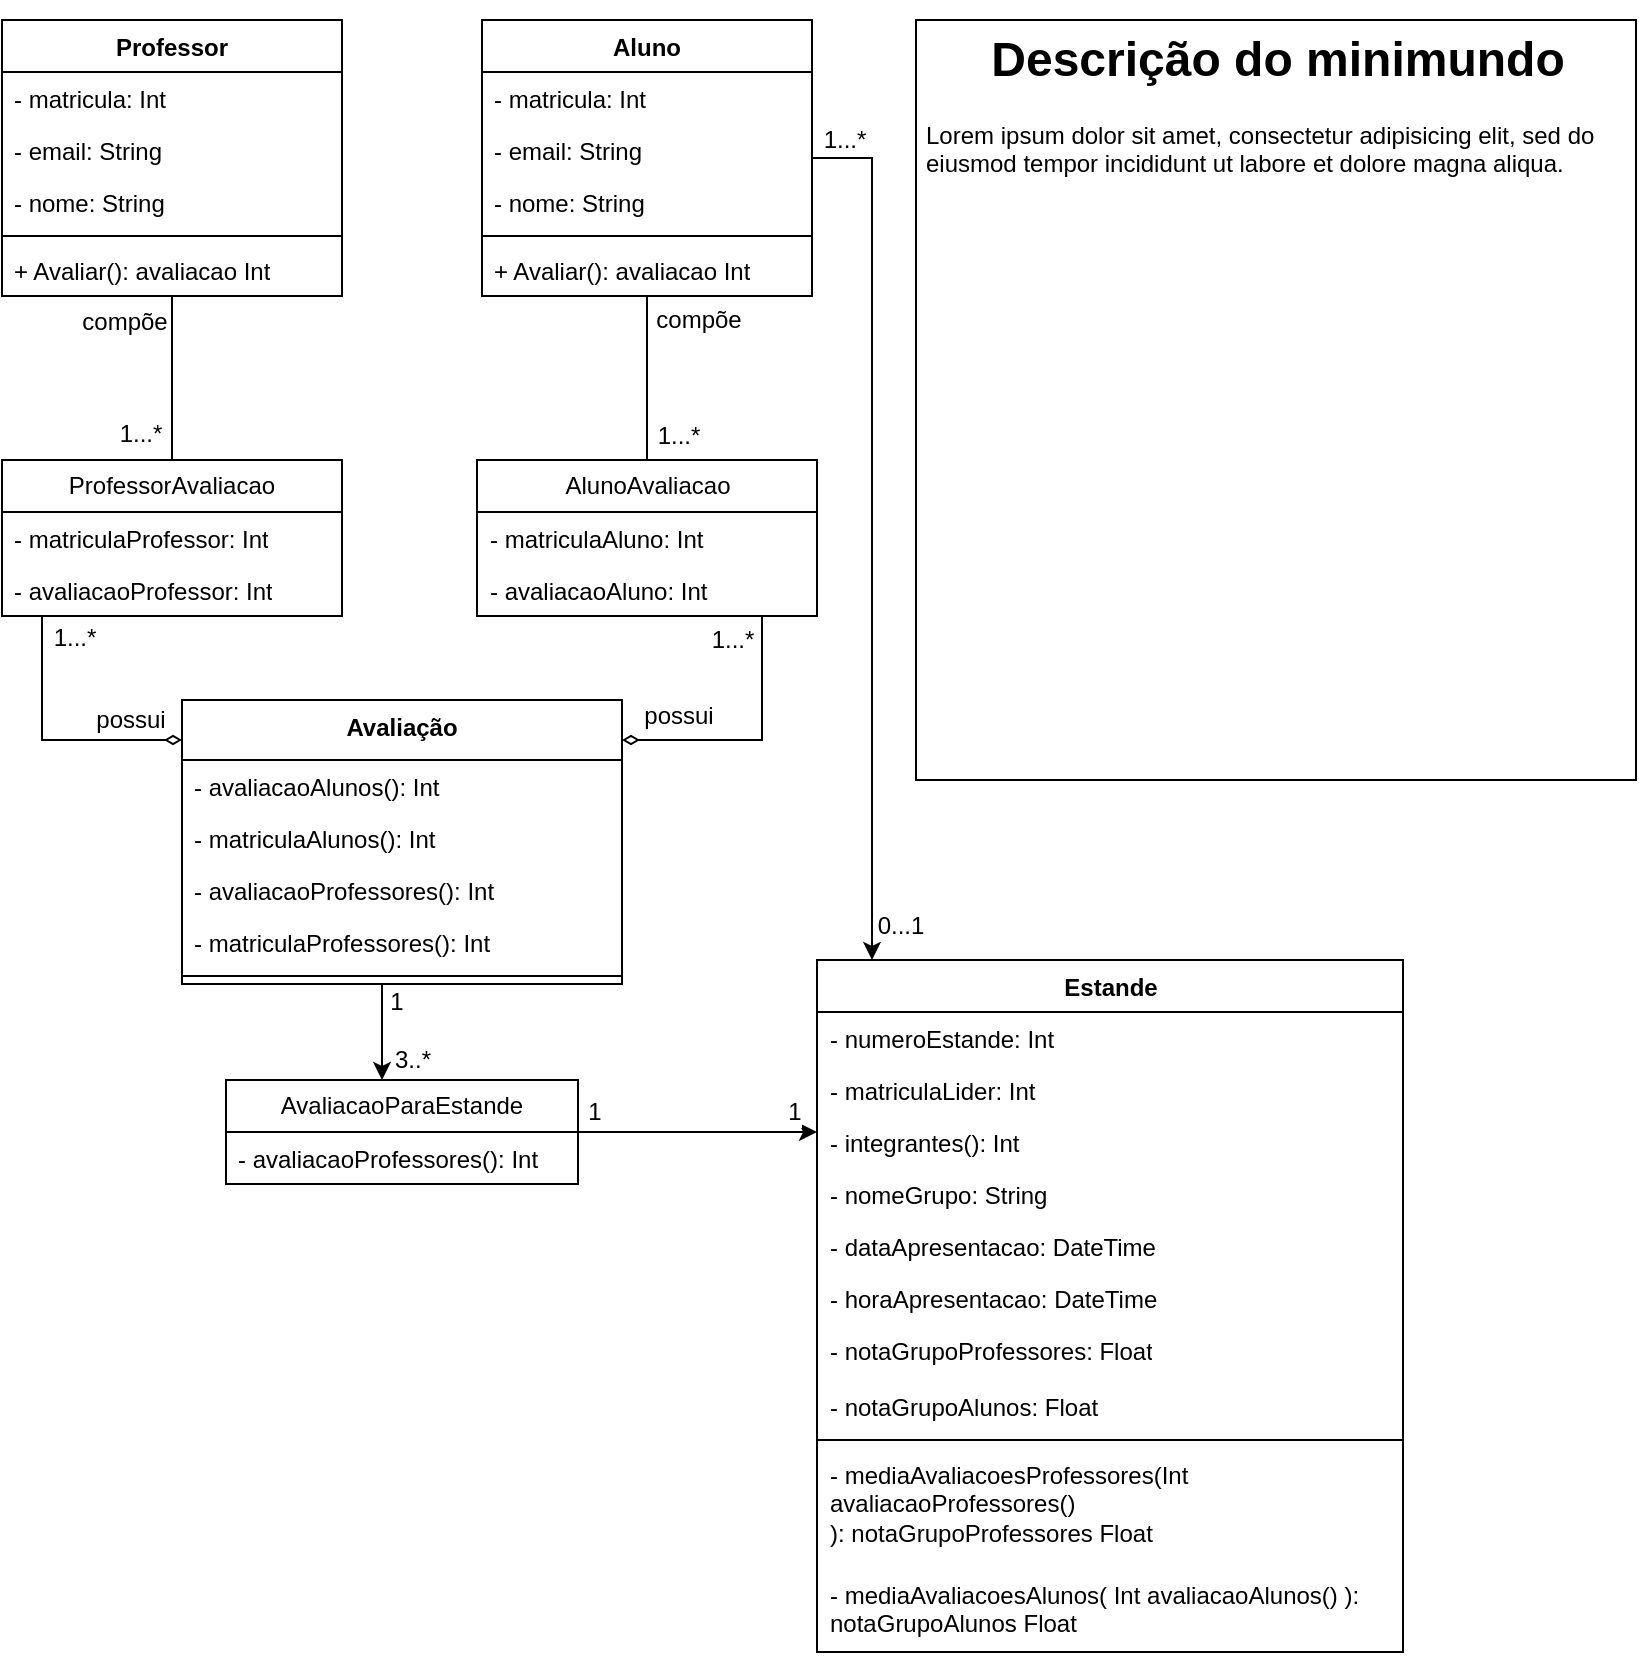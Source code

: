 <mxfile version="21.8.0" type="device">
  <diagram name="Página-1" id="iaq8zUBecWveMzKXrOw0">
    <mxGraphModel dx="1207" dy="604" grid="1" gridSize="10" guides="1" tooltips="1" connect="1" arrows="1" fold="1" page="1" pageScale="1" pageWidth="827" pageHeight="1169" math="0" shadow="0">
      <root>
        <mxCell id="0" />
        <mxCell id="1" parent="0" />
        <mxCell id="Qt1BKMFeOCnHc9ZQUntC-31" style="edgeStyle=orthogonalEdgeStyle;rounded=0;orthogonalLoop=1;jettySize=auto;html=1;endArrow=none;endFill=0;" parent="1" source="Stywcy1ySIEhhJxQaDxB-3" target="uE-dpMH4UthVh5TPI-2E-38" edge="1">
          <mxGeometry relative="1" as="geometry">
            <Array as="points" />
            <mxPoint x="318" y="393" as="sourcePoint" />
          </mxGeometry>
        </mxCell>
        <mxCell id="Qt1BKMFeOCnHc9ZQUntC-40" value="&lt;font style=&quot;font-size: 12px;&quot;&gt;compõe&lt;/font&gt;" style="edgeLabel;html=1;align=center;verticalAlign=middle;resizable=0;points=[];" parent="Qt1BKMFeOCnHc9ZQUntC-31" vertex="1" connectable="0">
          <mxGeometry x="-0.787" relative="1" as="geometry">
            <mxPoint x="25" y="3" as="offset" />
          </mxGeometry>
        </mxCell>
        <mxCell id="Qt1BKMFeOCnHc9ZQUntC-41" value="&lt;font style=&quot;font-size: 12px;&quot;&gt;1...*&lt;/font&gt;" style="edgeLabel;html=1;align=center;verticalAlign=middle;resizable=0;points=[];" parent="Qt1BKMFeOCnHc9ZQUntC-31" vertex="1" connectable="0">
          <mxGeometry x="0.693" y="1" relative="1" as="geometry">
            <mxPoint x="14" as="offset" />
          </mxGeometry>
        </mxCell>
        <mxCell id="Qt1BKMFeOCnHc9ZQUntC-47" style="edgeStyle=orthogonalEdgeStyle;rounded=0;orthogonalLoop=1;jettySize=auto;html=1;" parent="1" source="uE-dpMH4UthVh5TPI-2E-33" target="Qt1BKMFeOCnHc9ZQUntC-42" edge="1">
          <mxGeometry relative="1" as="geometry">
            <Array as="points">
              <mxPoint x="195" y="510" />
              <mxPoint x="195" y="510" />
            </Array>
            <mxPoint x="85" y="492" as="sourcePoint" />
            <mxPoint x="129" y="566.0" as="targetPoint" />
          </mxGeometry>
        </mxCell>
        <mxCell id="Qt1BKMFeOCnHc9ZQUntC-51" value="&lt;font style=&quot;font-size: 12px;&quot;&gt;3..*&lt;/font&gt;" style="edgeLabel;html=1;align=center;verticalAlign=middle;resizable=0;points=[];" parent="Qt1BKMFeOCnHc9ZQUntC-47" vertex="1" connectable="0">
          <mxGeometry x="0.682" y="2" relative="1" as="geometry">
            <mxPoint x="13" y="-3" as="offset" />
          </mxGeometry>
        </mxCell>
        <mxCell id="Qt1BKMFeOCnHc9ZQUntC-52" value="&lt;font style=&quot;font-size: 12px;&quot;&gt;1&lt;/font&gt;" style="edgeLabel;html=1;align=center;verticalAlign=middle;resizable=0;points=[];" parent="Qt1BKMFeOCnHc9ZQUntC-47" vertex="1" connectable="0">
          <mxGeometry x="-0.429" y="1" relative="1" as="geometry">
            <mxPoint x="6" y="-5" as="offset" />
          </mxGeometry>
        </mxCell>
        <mxCell id="uE-dpMH4UthVh5TPI-2E-33" value="Avaliação" style="swimlane;fontStyle=1;align=center;verticalAlign=top;childLayout=stackLayout;horizontal=1;startSize=30;horizontalStack=0;resizeParent=1;resizeParentMax=0;resizeLast=0;collapsible=1;marginBottom=0;whiteSpace=wrap;html=1;" parent="1" vertex="1">
          <mxGeometry x="95" y="350" width="220" height="142" as="geometry" />
        </mxCell>
        <mxCell id="uE-dpMH4UthVh5TPI-2E-37" value="- avaliacaoAlunos(): Int" style="text;strokeColor=none;fillColor=none;align=left;verticalAlign=top;spacingLeft=4;spacingRight=4;overflow=hidden;rotatable=0;points=[[0,0.5],[1,0.5]];portConstraint=eastwest;whiteSpace=wrap;html=1;" parent="uE-dpMH4UthVh5TPI-2E-33" vertex="1">
          <mxGeometry y="30" width="220" height="26" as="geometry" />
        </mxCell>
        <mxCell id="uE-dpMH4UthVh5TPI-2E-53" value="- matriculaAlunos(): Int" style="text;strokeColor=none;fillColor=none;align=left;verticalAlign=top;spacingLeft=4;spacingRight=4;overflow=hidden;rotatable=0;points=[[0,0.5],[1,0.5]];portConstraint=eastwest;whiteSpace=wrap;html=1;" parent="uE-dpMH4UthVh5TPI-2E-33" vertex="1">
          <mxGeometry y="56" width="220" height="26" as="geometry" />
        </mxCell>
        <mxCell id="uE-dpMH4UthVh5TPI-2E-51" value="- avaliacaoProfessores(): Int" style="text;strokeColor=none;fillColor=none;align=left;verticalAlign=top;spacingLeft=4;spacingRight=4;overflow=hidden;rotatable=0;points=[[0,0.5],[1,0.5]];portConstraint=eastwest;whiteSpace=wrap;html=1;" parent="uE-dpMH4UthVh5TPI-2E-33" vertex="1">
          <mxGeometry y="82" width="220" height="26" as="geometry" />
        </mxCell>
        <mxCell id="uE-dpMH4UthVh5TPI-2E-42" value="- matriculaProfessores(): Int" style="text;strokeColor=none;fillColor=none;align=left;verticalAlign=top;spacingLeft=4;spacingRight=4;overflow=hidden;rotatable=0;points=[[0,0.5],[1,0.5]];portConstraint=eastwest;whiteSpace=wrap;html=1;" parent="uE-dpMH4UthVh5TPI-2E-33" vertex="1">
          <mxGeometry y="108" width="220" height="26" as="geometry" />
        </mxCell>
        <mxCell id="uE-dpMH4UthVh5TPI-2E-35" value="" style="line;strokeWidth=1;fillColor=none;align=left;verticalAlign=middle;spacingTop=-1;spacingLeft=3;spacingRight=3;rotatable=0;labelPosition=right;points=[];portConstraint=eastwest;strokeColor=inherit;" parent="uE-dpMH4UthVh5TPI-2E-33" vertex="1">
          <mxGeometry y="134" width="220" height="8" as="geometry" />
        </mxCell>
        <mxCell id="Qt1BKMFeOCnHc9ZQUntC-32" style="edgeStyle=orthogonalEdgeStyle;rounded=0;orthogonalLoop=1;jettySize=auto;html=1;endArrow=diamondThin;endFill=0;" parent="1" target="uE-dpMH4UthVh5TPI-2E-33" edge="1" source="uE-dpMH4UthVh5TPI-2E-38">
          <mxGeometry relative="1" as="geometry">
            <mxPoint x="272.0" y="310" as="sourcePoint" />
            <Array as="points">
              <mxPoint x="385" y="370" />
            </Array>
          </mxGeometry>
        </mxCell>
        <mxCell id="Qt1BKMFeOCnHc9ZQUntC-38" value="&lt;font style=&quot;font-size: 12px;&quot;&gt;possui&lt;/font&gt;" style="edgeLabel;html=1;align=center;verticalAlign=middle;resizable=0;points=[];" parent="Qt1BKMFeOCnHc9ZQUntC-32" vertex="1" connectable="0">
          <mxGeometry x="0.733" relative="1" as="geometry">
            <mxPoint x="10" y="-12" as="offset" />
          </mxGeometry>
        </mxCell>
        <mxCell id="Qt1BKMFeOCnHc9ZQUntC-39" value="&lt;font style=&quot;font-size: 12px;&quot;&gt;1...*&lt;/font&gt;" style="edgeLabel;html=1;align=center;verticalAlign=middle;resizable=0;points=[];" parent="Qt1BKMFeOCnHc9ZQUntC-32" vertex="1" connectable="0">
          <mxGeometry x="-0.872" relative="1" as="geometry">
            <mxPoint x="-15" y="3" as="offset" />
          </mxGeometry>
        </mxCell>
        <mxCell id="uE-dpMH4UthVh5TPI-2E-38" value="AlunoAvaliacao" style="swimlane;fontStyle=0;childLayout=stackLayout;horizontal=1;startSize=26;fillColor=none;horizontalStack=0;resizeParent=1;resizeParentMax=0;resizeLast=0;collapsible=1;marginBottom=0;whiteSpace=wrap;html=1;" parent="1" vertex="1">
          <mxGeometry x="242.5" y="230" width="170" height="78" as="geometry" />
        </mxCell>
        <mxCell id="uE-dpMH4UthVh5TPI-2E-39" value="- matriculaAluno: Int" style="text;strokeColor=none;fillColor=none;align=left;verticalAlign=top;spacingLeft=4;spacingRight=4;overflow=hidden;rotatable=0;points=[[0,0.5],[1,0.5]];portConstraint=eastwest;whiteSpace=wrap;html=1;" parent="uE-dpMH4UthVh5TPI-2E-38" vertex="1">
          <mxGeometry y="26" width="170" height="26" as="geometry" />
        </mxCell>
        <mxCell id="uE-dpMH4UthVh5TPI-2E-40" value="- avaliacaoAluno: Int" style="text;strokeColor=none;fillColor=none;align=left;verticalAlign=top;spacingLeft=4;spacingRight=4;overflow=hidden;rotatable=0;points=[[0,0.5],[1,0.5]];portConstraint=eastwest;whiteSpace=wrap;html=1;" parent="uE-dpMH4UthVh5TPI-2E-38" vertex="1">
          <mxGeometry y="52" width="170" height="26" as="geometry" />
        </mxCell>
        <mxCell id="uE-dpMH4UthVh5TPI-2E-43" value="Estande" style="swimlane;fontStyle=1;align=center;verticalAlign=top;childLayout=stackLayout;horizontal=1;startSize=26;horizontalStack=0;resizeParent=1;resizeParentMax=0;resizeLast=0;collapsible=1;marginBottom=0;whiteSpace=wrap;html=1;" parent="1" vertex="1">
          <mxGeometry x="412.5" y="480" width="293" height="346" as="geometry" />
        </mxCell>
        <mxCell id="Stywcy1ySIEhhJxQaDxB-2" value="- numeroEstande: Int" style="text;strokeColor=none;fillColor=none;align=left;verticalAlign=top;spacingLeft=4;spacingRight=4;overflow=hidden;rotatable=0;points=[[0,0.5],[1,0.5]];portConstraint=eastwest;whiteSpace=wrap;html=1;" vertex="1" parent="uE-dpMH4UthVh5TPI-2E-43">
          <mxGeometry y="26" width="293" height="26" as="geometry" />
        </mxCell>
        <mxCell id="Stywcy1ySIEhhJxQaDxB-1" value="- matriculaLider: Int" style="text;strokeColor=none;fillColor=none;align=left;verticalAlign=top;spacingLeft=4;spacingRight=4;overflow=hidden;rotatable=0;points=[[0,0.5],[1,0.5]];portConstraint=eastwest;whiteSpace=wrap;html=1;" vertex="1" parent="uE-dpMH4UthVh5TPI-2E-43">
          <mxGeometry y="52" width="293" height="26" as="geometry" />
        </mxCell>
        <mxCell id="uE-dpMH4UthVh5TPI-2E-50" value="- integrantes(): Int" style="text;strokeColor=none;fillColor=none;align=left;verticalAlign=top;spacingLeft=4;spacingRight=4;overflow=hidden;rotatable=0;points=[[0,0.5],[1,0.5]];portConstraint=eastwest;whiteSpace=wrap;html=1;" parent="uE-dpMH4UthVh5TPI-2E-43" vertex="1">
          <mxGeometry y="78" width="293" height="26" as="geometry" />
        </mxCell>
        <mxCell id="Qt1BKMFeOCnHc9ZQUntC-3" value="- nomeGrupo: String" style="text;strokeColor=none;fillColor=none;align=left;verticalAlign=top;spacingLeft=4;spacingRight=4;overflow=hidden;rotatable=0;points=[[0,0.5],[1,0.5]];portConstraint=eastwest;whiteSpace=wrap;html=1;" parent="uE-dpMH4UthVh5TPI-2E-43" vertex="1">
          <mxGeometry y="104" width="293" height="26" as="geometry" />
        </mxCell>
        <mxCell id="Qt1BKMFeOCnHc9ZQUntC-2" value="- dataApresentacao: DateTime" style="text;strokeColor=none;fillColor=none;align=left;verticalAlign=top;spacingLeft=4;spacingRight=4;overflow=hidden;rotatable=0;points=[[0,0.5],[1,0.5]];portConstraint=eastwest;whiteSpace=wrap;html=1;" parent="uE-dpMH4UthVh5TPI-2E-43" vertex="1">
          <mxGeometry y="130" width="293" height="26" as="geometry" />
        </mxCell>
        <mxCell id="Qt1BKMFeOCnHc9ZQUntC-1" value="- horaApresentacao: DateTime" style="text;strokeColor=none;fillColor=none;align=left;verticalAlign=top;spacingLeft=4;spacingRight=4;overflow=hidden;rotatable=0;points=[[0,0.5],[1,0.5]];portConstraint=eastwest;whiteSpace=wrap;html=1;" parent="uE-dpMH4UthVh5TPI-2E-43" vertex="1">
          <mxGeometry y="156" width="293" height="26" as="geometry" />
        </mxCell>
        <mxCell id="uE-dpMH4UthVh5TPI-2E-44" value="- notaGrupoProfessores:&amp;nbsp;Float" style="text;strokeColor=none;fillColor=none;align=left;verticalAlign=top;spacingLeft=4;spacingRight=4;overflow=hidden;rotatable=0;points=[[0,0.5],[1,0.5]];portConstraint=eastwest;whiteSpace=wrap;html=1;" parent="uE-dpMH4UthVh5TPI-2E-43" vertex="1">
          <mxGeometry y="182" width="293" height="28" as="geometry" />
        </mxCell>
        <mxCell id="Qt1BKMFeOCnHc9ZQUntC-24" value="- notaGrupoAlunos:&amp;nbsp;Float" style="text;strokeColor=none;fillColor=none;align=left;verticalAlign=top;spacingLeft=4;spacingRight=4;overflow=hidden;rotatable=0;points=[[0,0.5],[1,0.5]];portConstraint=eastwest;whiteSpace=wrap;html=1;" parent="uE-dpMH4UthVh5TPI-2E-43" vertex="1">
          <mxGeometry y="210" width="293" height="26" as="geometry" />
        </mxCell>
        <mxCell id="uE-dpMH4UthVh5TPI-2E-45" value="" style="line;strokeWidth=1;fillColor=none;align=left;verticalAlign=middle;spacingTop=-1;spacingLeft=3;spacingRight=3;rotatable=0;labelPosition=right;points=[];portConstraint=eastwest;strokeColor=inherit;" parent="uE-dpMH4UthVh5TPI-2E-43" vertex="1">
          <mxGeometry y="236" width="293" height="8" as="geometry" />
        </mxCell>
        <mxCell id="Qt1BKMFeOCnHc9ZQUntC-30" value="- mediaAvaliacoesProfessores(Int avaliacaoProfessores()&lt;br&gt;): notaGrupoProfessores Float" style="text;strokeColor=none;fillColor=none;align=left;verticalAlign=top;spacingLeft=4;spacingRight=4;overflow=hidden;rotatable=0;points=[[0,0.5],[1,0.5]];portConstraint=eastwest;whiteSpace=wrap;html=1;" parent="uE-dpMH4UthVh5TPI-2E-43" vertex="1">
          <mxGeometry y="244" width="293" height="60" as="geometry" />
        </mxCell>
        <mxCell id="Qt1BKMFeOCnHc9ZQUntC-23" value="- mediaAvaliacoesAlunos( Int avaliacaoAlunos() ): notaGrupoAlunos Float" style="text;strokeColor=none;fillColor=none;align=left;verticalAlign=top;spacingLeft=4;spacingRight=4;overflow=hidden;rotatable=0;points=[[0,0.5],[1,0.5]];portConstraint=eastwest;whiteSpace=wrap;html=1;" parent="uE-dpMH4UthVh5TPI-2E-43" vertex="1">
          <mxGeometry y="304" width="293" height="42" as="geometry" />
        </mxCell>
        <mxCell id="Qt1BKMFeOCnHc9ZQUntC-26" style="edgeStyle=orthogonalEdgeStyle;rounded=0;orthogonalLoop=1;jettySize=auto;html=1;endArrow=diamondThin;endFill=0;startSize=6;strokeWidth=1;targetPerimeterSpacing=0;" parent="1" target="uE-dpMH4UthVh5TPI-2E-33" edge="1" source="uE-dpMH4UthVh5TPI-2E-55">
          <mxGeometry relative="1" as="geometry">
            <mxPoint x="112.0" y="310" as="sourcePoint" />
            <Array as="points">
              <mxPoint x="25" y="370" />
            </Array>
          </mxGeometry>
        </mxCell>
        <mxCell id="Qt1BKMFeOCnHc9ZQUntC-34" value="&lt;font style=&quot;font-size: 12px;&quot;&gt;possui&lt;/font&gt;" style="edgeLabel;html=1;align=center;verticalAlign=middle;resizable=0;points=[];" parent="Qt1BKMFeOCnHc9ZQUntC-26" vertex="1" connectable="0">
          <mxGeometry x="0.77" y="-1" relative="1" as="geometry">
            <mxPoint x="-11" y="-11" as="offset" />
          </mxGeometry>
        </mxCell>
        <mxCell id="Qt1BKMFeOCnHc9ZQUntC-35" value="&lt;font style=&quot;font-size: 12px;&quot;&gt;1...*&lt;/font&gt;" style="edgeLabel;html=1;align=center;verticalAlign=middle;resizable=0;points=[];" parent="Qt1BKMFeOCnHc9ZQUntC-26" vertex="1" connectable="0">
          <mxGeometry x="-0.848" y="1" relative="1" as="geometry">
            <mxPoint x="15" y="1" as="offset" />
          </mxGeometry>
        </mxCell>
        <mxCell id="uE-dpMH4UthVh5TPI-2E-55" value="ProfessorAvaliacao" style="swimlane;fontStyle=0;childLayout=stackLayout;horizontal=1;startSize=26;fillColor=none;horizontalStack=0;resizeParent=1;resizeParentMax=0;resizeLast=0;collapsible=1;marginBottom=0;whiteSpace=wrap;html=1;" parent="1" vertex="1">
          <mxGeometry x="5" y="230" width="170" height="78" as="geometry" />
        </mxCell>
        <mxCell id="uE-dpMH4UthVh5TPI-2E-56" value="- matriculaProfessor: Int" style="text;strokeColor=none;fillColor=none;align=left;verticalAlign=top;spacingLeft=4;spacingRight=4;overflow=hidden;rotatable=0;points=[[0,0.5],[1,0.5]];portConstraint=eastwest;whiteSpace=wrap;html=1;" parent="uE-dpMH4UthVh5TPI-2E-55" vertex="1">
          <mxGeometry y="26" width="170" height="26" as="geometry" />
        </mxCell>
        <mxCell id="uE-dpMH4UthVh5TPI-2E-57" value="- avaliacaoProfessor: Int" style="text;strokeColor=none;fillColor=none;align=left;verticalAlign=top;spacingLeft=4;spacingRight=4;overflow=hidden;rotatable=0;points=[[0,0.5],[1,0.5]];portConstraint=eastwest;whiteSpace=wrap;html=1;" parent="uE-dpMH4UthVh5TPI-2E-55" vertex="1">
          <mxGeometry y="52" width="170" height="26" as="geometry" />
        </mxCell>
        <mxCell id="Qt1BKMFeOCnHc9ZQUntC-25" style="edgeStyle=orthogonalEdgeStyle;rounded=0;orthogonalLoop=1;jettySize=auto;html=1;endArrow=none;endFill=0;" parent="1" source="Stywcy1ySIEhhJxQaDxB-12" target="uE-dpMH4UthVh5TPI-2E-55" edge="1">
          <mxGeometry relative="1" as="geometry">
            <Array as="points" />
            <mxPoint x="78" y="367.0" as="sourcePoint" />
          </mxGeometry>
        </mxCell>
        <mxCell id="Qt1BKMFeOCnHc9ZQUntC-36" value="&lt;font style=&quot;font-size: 12px;&quot;&gt;compõe&lt;/font&gt;" style="edgeLabel;html=1;align=center;verticalAlign=middle;resizable=0;points=[];" parent="Qt1BKMFeOCnHc9ZQUntC-25" vertex="1" connectable="0">
          <mxGeometry x="-0.7" relative="1" as="geometry">
            <mxPoint x="-24" as="offset" />
          </mxGeometry>
        </mxCell>
        <mxCell id="Qt1BKMFeOCnHc9ZQUntC-37" value="&lt;font style=&quot;font-size: 12px;&quot;&gt;1...*&lt;/font&gt;" style="edgeLabel;html=1;align=center;verticalAlign=middle;resizable=0;points=[];" parent="Qt1BKMFeOCnHc9ZQUntC-25" vertex="1" connectable="0">
          <mxGeometry x="0.791" y="-1" relative="1" as="geometry">
            <mxPoint x="-15" y="-5" as="offset" />
          </mxGeometry>
        </mxCell>
        <mxCell id="Qt1BKMFeOCnHc9ZQUntC-48" style="edgeStyle=orthogonalEdgeStyle;rounded=0;orthogonalLoop=1;jettySize=auto;html=1;" parent="1" source="Qt1BKMFeOCnHc9ZQUntC-42" target="uE-dpMH4UthVh5TPI-2E-43" edge="1">
          <mxGeometry relative="1" as="geometry">
            <Array as="points">
              <mxPoint x="365" y="566" />
              <mxPoint x="365" y="566" />
            </Array>
          </mxGeometry>
        </mxCell>
        <mxCell id="Qt1BKMFeOCnHc9ZQUntC-49" value="&lt;font style=&quot;font-size: 12px;&quot;&gt;1&lt;/font&gt;" style="edgeLabel;html=1;align=center;verticalAlign=middle;resizable=0;points=[];" parent="Qt1BKMFeOCnHc9ZQUntC-48" vertex="1" connectable="0">
          <mxGeometry x="-0.796" y="1" relative="1" as="geometry">
            <mxPoint x="-4" y="-9" as="offset" />
          </mxGeometry>
        </mxCell>
        <mxCell id="Qt1BKMFeOCnHc9ZQUntC-50" value="&lt;font style=&quot;font-size: 12px;&quot;&gt;1&lt;/font&gt;" style="edgeLabel;html=1;align=center;verticalAlign=middle;resizable=0;points=[];" parent="Qt1BKMFeOCnHc9ZQUntC-48" vertex="1" connectable="0">
          <mxGeometry x="0.772" y="3" relative="1" as="geometry">
            <mxPoint x="2" y="-7" as="offset" />
          </mxGeometry>
        </mxCell>
        <mxCell id="Qt1BKMFeOCnHc9ZQUntC-42" value="AvaliacaoParaEstande" style="swimlane;fontStyle=0;childLayout=stackLayout;horizontal=1;startSize=26;fillColor=none;horizontalStack=0;resizeParent=1;resizeParentMax=0;resizeLast=0;collapsible=1;marginBottom=0;whiteSpace=wrap;html=1;" parent="1" vertex="1">
          <mxGeometry x="117" y="540" width="176" height="52" as="geometry" />
        </mxCell>
        <mxCell id="Qt1BKMFeOCnHc9ZQUntC-46" value="- avaliacaoProfessores(): Int" style="text;strokeColor=none;fillColor=none;align=left;verticalAlign=top;spacingLeft=4;spacingRight=4;overflow=hidden;rotatable=0;points=[[0,0.5],[1,0.5]];portConstraint=eastwest;whiteSpace=wrap;html=1;" parent="Qt1BKMFeOCnHc9ZQUntC-42" vertex="1">
          <mxGeometry y="26" width="176" height="26" as="geometry" />
        </mxCell>
        <mxCell id="Stywcy1ySIEhhJxQaDxB-21" style="edgeStyle=orthogonalEdgeStyle;rounded=0;orthogonalLoop=1;jettySize=auto;html=1;" edge="1" parent="1" source="Stywcy1ySIEhhJxQaDxB-3" target="uE-dpMH4UthVh5TPI-2E-43">
          <mxGeometry relative="1" as="geometry">
            <Array as="points">
              <mxPoint x="440" y="79" />
            </Array>
          </mxGeometry>
        </mxCell>
        <mxCell id="Stywcy1ySIEhhJxQaDxB-22" value="&lt;font style=&quot;font-size: 12px;&quot;&gt;1...*&lt;/font&gt;" style="edgeLabel;html=1;align=center;verticalAlign=middle;resizable=0;points=[];" vertex="1" connectable="0" parent="Stywcy1ySIEhhJxQaDxB-21">
          <mxGeometry x="-0.914" relative="1" as="geometry">
            <mxPoint x="-3" y="-9" as="offset" />
          </mxGeometry>
        </mxCell>
        <mxCell id="Stywcy1ySIEhhJxQaDxB-23" value="&lt;font style=&quot;font-size: 12px;&quot;&gt;0...1&lt;/font&gt;" style="edgeLabel;html=1;align=center;verticalAlign=middle;resizable=0;points=[];" vertex="1" connectable="0" parent="Stywcy1ySIEhhJxQaDxB-21">
          <mxGeometry x="0.924" relative="1" as="geometry">
            <mxPoint x="14" y="-1" as="offset" />
          </mxGeometry>
        </mxCell>
        <mxCell id="Stywcy1ySIEhhJxQaDxB-3" value="Aluno" style="swimlane;fontStyle=1;align=center;verticalAlign=top;childLayout=stackLayout;horizontal=1;startSize=26;horizontalStack=0;resizeParent=1;resizeParentMax=0;resizeLast=0;collapsible=1;marginBottom=0;whiteSpace=wrap;html=1;" vertex="1" parent="1">
          <mxGeometry x="245" y="10" width="165" height="138" as="geometry" />
        </mxCell>
        <mxCell id="Stywcy1ySIEhhJxQaDxB-4" value="- matricula: Int" style="text;strokeColor=none;fillColor=none;align=left;verticalAlign=top;spacingLeft=4;spacingRight=4;overflow=hidden;rotatable=0;points=[[0,0.5],[1,0.5]];portConstraint=eastwest;whiteSpace=wrap;html=1;" vertex="1" parent="Stywcy1ySIEhhJxQaDxB-3">
          <mxGeometry y="26" width="165" height="26" as="geometry" />
        </mxCell>
        <mxCell id="Stywcy1ySIEhhJxQaDxB-6" value="- email: String" style="text;strokeColor=none;fillColor=none;align=left;verticalAlign=top;spacingLeft=4;spacingRight=4;overflow=hidden;rotatable=0;points=[[0,0.5],[1,0.5]];portConstraint=eastwest;whiteSpace=wrap;html=1;" vertex="1" parent="Stywcy1ySIEhhJxQaDxB-3">
          <mxGeometry y="52" width="165" height="26" as="geometry" />
        </mxCell>
        <mxCell id="Stywcy1ySIEhhJxQaDxB-5" value="- nome: String" style="text;strokeColor=none;fillColor=none;align=left;verticalAlign=top;spacingLeft=4;spacingRight=4;overflow=hidden;rotatable=0;points=[[0,0.5],[1,0.5]];portConstraint=eastwest;whiteSpace=wrap;html=1;" vertex="1" parent="Stywcy1ySIEhhJxQaDxB-3">
          <mxGeometry y="78" width="165" height="26" as="geometry" />
        </mxCell>
        <mxCell id="Stywcy1ySIEhhJxQaDxB-8" value="" style="line;strokeWidth=1;fillColor=none;align=left;verticalAlign=middle;spacingTop=-1;spacingLeft=3;spacingRight=3;rotatable=0;labelPosition=right;points=[];portConstraint=eastwest;strokeColor=inherit;" vertex="1" parent="Stywcy1ySIEhhJxQaDxB-3">
          <mxGeometry y="104" width="165" height="8" as="geometry" />
        </mxCell>
        <mxCell id="Stywcy1ySIEhhJxQaDxB-9" value="+ Avaliar(): avaliacao Int" style="text;strokeColor=none;fillColor=none;align=left;verticalAlign=top;spacingLeft=4;spacingRight=4;overflow=hidden;rotatable=0;points=[[0,0.5],[1,0.5]];portConstraint=eastwest;whiteSpace=wrap;html=1;" vertex="1" parent="Stywcy1ySIEhhJxQaDxB-3">
          <mxGeometry y="112" width="165" height="26" as="geometry" />
        </mxCell>
        <mxCell id="Stywcy1ySIEhhJxQaDxB-12" value="Professor" style="swimlane;fontStyle=1;align=center;verticalAlign=top;childLayout=stackLayout;horizontal=1;startSize=26;horizontalStack=0;resizeParent=1;resizeParentMax=0;resizeLast=0;collapsible=1;marginBottom=0;whiteSpace=wrap;html=1;" vertex="1" parent="1">
          <mxGeometry x="5" y="10" width="170" height="138" as="geometry" />
        </mxCell>
        <mxCell id="Stywcy1ySIEhhJxQaDxB-14" value="- matricula: Int" style="text;strokeColor=none;fillColor=none;align=left;verticalAlign=top;spacingLeft=4;spacingRight=4;overflow=hidden;rotatable=0;points=[[0,0.5],[1,0.5]];portConstraint=eastwest;whiteSpace=wrap;html=1;" vertex="1" parent="Stywcy1ySIEhhJxQaDxB-12">
          <mxGeometry y="26" width="170" height="26" as="geometry" />
        </mxCell>
        <mxCell id="Stywcy1ySIEhhJxQaDxB-15" value="- email: String" style="text;strokeColor=none;fillColor=none;align=left;verticalAlign=top;spacingLeft=4;spacingRight=4;overflow=hidden;rotatable=0;points=[[0,0.5],[1,0.5]];portConstraint=eastwest;whiteSpace=wrap;html=1;" vertex="1" parent="Stywcy1ySIEhhJxQaDxB-12">
          <mxGeometry y="52" width="170" height="26" as="geometry" />
        </mxCell>
        <mxCell id="Stywcy1ySIEhhJxQaDxB-16" value="- nome: String" style="text;strokeColor=none;fillColor=none;align=left;verticalAlign=top;spacingLeft=4;spacingRight=4;overflow=hidden;rotatable=0;points=[[0,0.5],[1,0.5]];portConstraint=eastwest;whiteSpace=wrap;html=1;" vertex="1" parent="Stywcy1ySIEhhJxQaDxB-12">
          <mxGeometry y="78" width="170" height="26" as="geometry" />
        </mxCell>
        <mxCell id="Stywcy1ySIEhhJxQaDxB-18" value="" style="line;strokeWidth=1;fillColor=none;align=left;verticalAlign=middle;spacingTop=-1;spacingLeft=3;spacingRight=3;rotatable=0;labelPosition=right;points=[];portConstraint=eastwest;strokeColor=inherit;" vertex="1" parent="Stywcy1ySIEhhJxQaDxB-12">
          <mxGeometry y="104" width="170" height="8" as="geometry" />
        </mxCell>
        <mxCell id="Stywcy1ySIEhhJxQaDxB-19" value="+ Avaliar(): avaliacao Int" style="text;strokeColor=none;fillColor=none;align=left;verticalAlign=top;spacingLeft=4;spacingRight=4;overflow=hidden;rotatable=0;points=[[0,0.5],[1,0.5]];portConstraint=eastwest;whiteSpace=wrap;html=1;" vertex="1" parent="Stywcy1ySIEhhJxQaDxB-12">
          <mxGeometry y="112" width="170" height="26" as="geometry" />
        </mxCell>
        <mxCell id="Stywcy1ySIEhhJxQaDxB-20" value="&lt;h1 style=&quot;text-align: center;&quot;&gt;Descrição do minimundo&lt;/h1&gt;&lt;p&gt;Lorem ipsum dolor sit amet, consectetur adipisicing elit, sed do eiusmod tempor incididunt ut labore et dolore magna aliqua.&lt;/p&gt;" style="text;html=1;strokeColor=default;fillColor=default;spacing=5;spacingTop=-20;whiteSpace=wrap;overflow=hidden;rounded=0;" vertex="1" parent="1">
          <mxGeometry x="462" y="10" width="360" height="380" as="geometry" />
        </mxCell>
      </root>
    </mxGraphModel>
  </diagram>
</mxfile>
